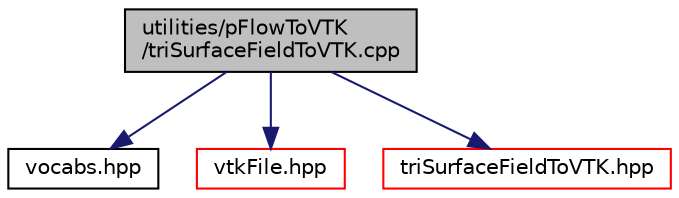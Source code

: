 digraph "utilities/pFlowToVTK/triSurfaceFieldToVTK.cpp"
{
 // LATEX_PDF_SIZE
  edge [fontname="Helvetica",fontsize="10",labelfontname="Helvetica",labelfontsize="10"];
  node [fontname="Helvetica",fontsize="10",shape=record];
  Node1 [label="utilities/pFlowToVTK\l/triSurfaceFieldToVTK.cpp",height=0.2,width=0.4,color="black", fillcolor="grey75", style="filled", fontcolor="black",tooltip=" "];
  Node1 -> Node2 [color="midnightblue",fontsize="10",style="solid",fontname="Helvetica"];
  Node2 [label="vocabs.hpp",height=0.2,width=0.4,color="black", fillcolor="white", style="filled",URL="$vocabs_8hpp.html",tooltip=" "];
  Node1 -> Node3 [color="midnightblue",fontsize="10",style="solid",fontname="Helvetica"];
  Node3 [label="vtkFile.hpp",height=0.2,width=0.4,color="red", fillcolor="white", style="filled",URL="$vtkFile_8hpp.html",tooltip=" "];
  Node1 -> Node55 [color="midnightblue",fontsize="10",style="solid",fontname="Helvetica"];
  Node55 [label="triSurfaceFieldToVTK.hpp",height=0.2,width=0.4,color="red", fillcolor="white", style="filled",URL="$triSurfaceFieldToVTK_8hpp.html",tooltip=" "];
}
